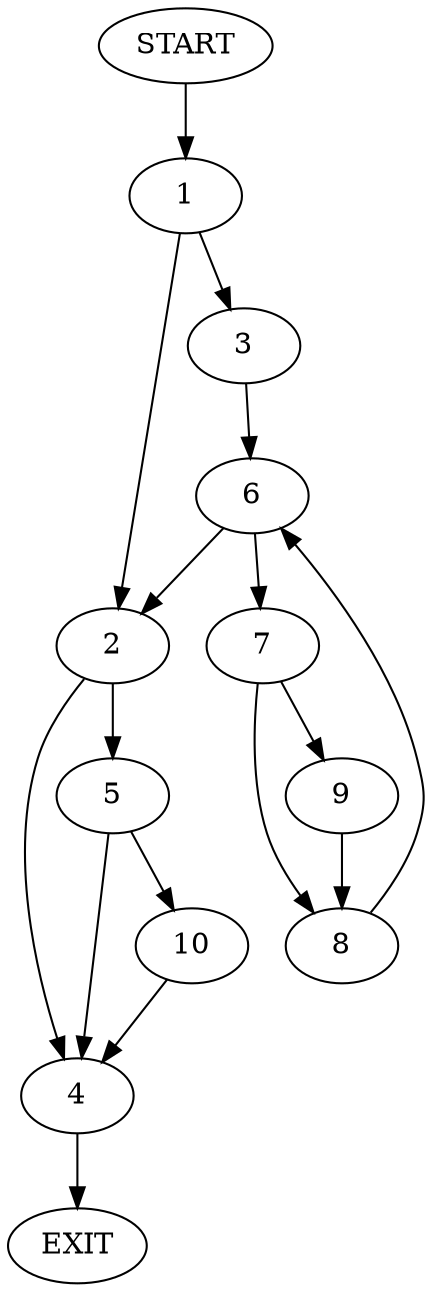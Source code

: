digraph {
0 [label="START"]
11 [label="EXIT"]
0 -> 1
1 -> 2
1 -> 3
2 -> 4
2 -> 5
3 -> 6
6 -> 2
6 -> 7
7 -> 8
7 -> 9
8 -> 6
9 -> 8
4 -> 11
5 -> 4
5 -> 10
10 -> 4
}
